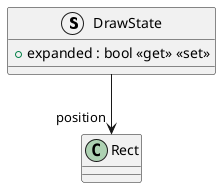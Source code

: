 @startuml
struct DrawState {
    + expanded : bool <<get>> <<set>>
}
DrawState --> "position" Rect
@enduml
